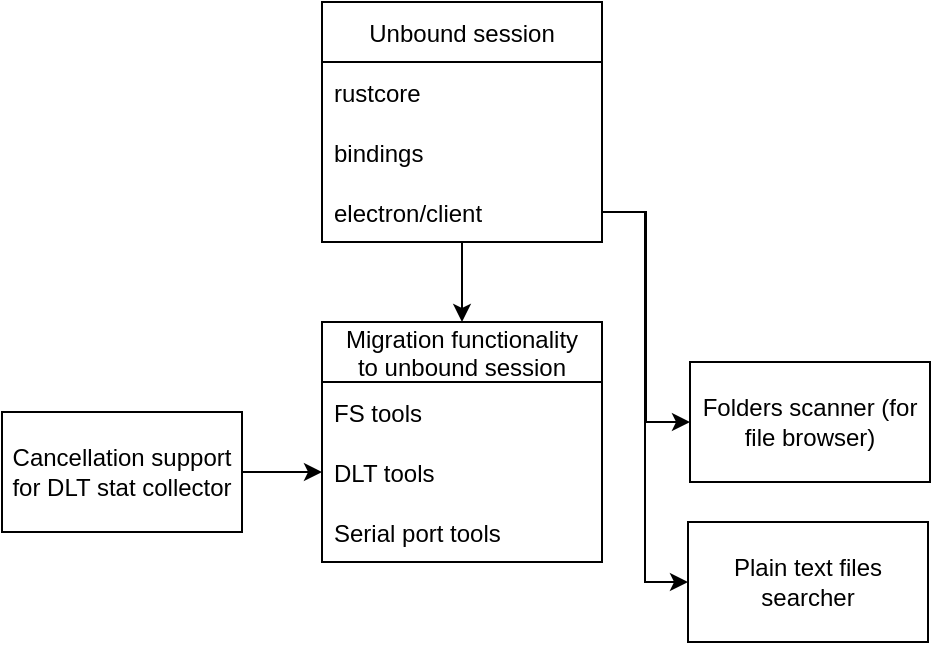 <mxfile version="16.5.6" type="github">
  <diagram name="Page-1" id="74e2e168-ea6b-b213-b513-2b3c1d86103e">
    <mxGraphModel dx="1422" dy="766" grid="1" gridSize="10" guides="1" tooltips="1" connect="1" arrows="1" fold="1" page="1" pageScale="1" pageWidth="1100" pageHeight="850" background="none" math="0" shadow="0">
      <root>
        <mxCell id="0" />
        <mxCell id="1" parent="0" />
        <mxCell id="HTtbc1bWQAet3By7Gsei-1" style="edgeStyle=orthogonalEdgeStyle;rounded=0;orthogonalLoop=1;jettySize=auto;html=1;entryX=0.5;entryY=0;entryDx=0;entryDy=0;" edge="1" parent="1" source="HTtbc1bWQAet3By7Gsei-2" target="HTtbc1bWQAet3By7Gsei-6">
          <mxGeometry relative="1" as="geometry" />
        </mxCell>
        <mxCell id="HTtbc1bWQAet3By7Gsei-2" value="Unbound session" style="swimlane;fontStyle=0;childLayout=stackLayout;horizontal=1;startSize=30;horizontalStack=0;resizeParent=1;resizeParentMax=0;resizeLast=0;collapsible=1;marginBottom=0;" vertex="1" parent="1">
          <mxGeometry x="201" y="40" width="140" height="120" as="geometry">
            <mxRectangle x="40" y="40" width="130" height="30" as="alternateBounds" />
          </mxGeometry>
        </mxCell>
        <mxCell id="HTtbc1bWQAet3By7Gsei-3" value="rustcore" style="text;strokeColor=none;fillColor=none;align=left;verticalAlign=middle;spacingLeft=4;spacingRight=4;overflow=hidden;points=[[0,0.5],[1,0.5]];portConstraint=eastwest;rotatable=0;" vertex="1" parent="HTtbc1bWQAet3By7Gsei-2">
          <mxGeometry y="30" width="140" height="30" as="geometry" />
        </mxCell>
        <mxCell id="HTtbc1bWQAet3By7Gsei-4" value="bindings" style="text;strokeColor=none;fillColor=none;align=left;verticalAlign=middle;spacingLeft=4;spacingRight=4;overflow=hidden;points=[[0,0.5],[1,0.5]];portConstraint=eastwest;rotatable=0;" vertex="1" parent="HTtbc1bWQAet3By7Gsei-2">
          <mxGeometry y="60" width="140" height="30" as="geometry" />
        </mxCell>
        <mxCell id="HTtbc1bWQAet3By7Gsei-5" value="electron/client" style="text;strokeColor=none;fillColor=none;align=left;verticalAlign=middle;spacingLeft=4;spacingRight=4;overflow=hidden;points=[[0,0.5],[1,0.5]];portConstraint=eastwest;rotatable=0;" vertex="1" parent="HTtbc1bWQAet3By7Gsei-2">
          <mxGeometry y="90" width="140" height="30" as="geometry" />
        </mxCell>
        <mxCell id="HTtbc1bWQAet3By7Gsei-6" value="Migration functionality&#xa;to unbound session" style="swimlane;fontStyle=0;childLayout=stackLayout;horizontal=1;startSize=30;horizontalStack=0;resizeParent=1;resizeParentMax=0;resizeLast=0;collapsible=1;marginBottom=0;" vertex="1" parent="1">
          <mxGeometry x="201" y="200" width="140" height="120" as="geometry" />
        </mxCell>
        <mxCell id="HTtbc1bWQAet3By7Gsei-7" value="FS tools" style="text;strokeColor=none;fillColor=none;align=left;verticalAlign=middle;spacingLeft=4;spacingRight=4;overflow=hidden;points=[[0,0.5],[1,0.5]];portConstraint=eastwest;rotatable=0;" vertex="1" parent="HTtbc1bWQAet3By7Gsei-6">
          <mxGeometry y="30" width="140" height="30" as="geometry" />
        </mxCell>
        <mxCell id="HTtbc1bWQAet3By7Gsei-8" value="DLT tools" style="text;strokeColor=none;fillColor=none;align=left;verticalAlign=middle;spacingLeft=4;spacingRight=4;overflow=hidden;points=[[0,0.5],[1,0.5]];portConstraint=eastwest;rotatable=0;" vertex="1" parent="HTtbc1bWQAet3By7Gsei-6">
          <mxGeometry y="60" width="140" height="30" as="geometry" />
        </mxCell>
        <mxCell id="HTtbc1bWQAet3By7Gsei-9" value="Serial port tools" style="text;strokeColor=none;fillColor=none;align=left;verticalAlign=middle;spacingLeft=4;spacingRight=4;overflow=hidden;points=[[0,0.5],[1,0.5]];portConstraint=eastwest;rotatable=0;" vertex="1" parent="HTtbc1bWQAet3By7Gsei-6">
          <mxGeometry y="90" width="140" height="30" as="geometry" />
        </mxCell>
        <mxCell id="HTtbc1bWQAet3By7Gsei-10" style="edgeStyle=orthogonalEdgeStyle;rounded=0;orthogonalLoop=1;jettySize=auto;html=1;" edge="1" parent="1" source="HTtbc1bWQAet3By7Gsei-11" target="HTtbc1bWQAet3By7Gsei-8">
          <mxGeometry relative="1" as="geometry" />
        </mxCell>
        <mxCell id="HTtbc1bWQAet3By7Gsei-11" value="Cancellation support for DLT stat collector" style="rounded=0;whiteSpace=wrap;html=1;" vertex="1" parent="1">
          <mxGeometry x="41" y="245" width="120" height="60" as="geometry" />
        </mxCell>
        <mxCell id="HTtbc1bWQAet3By7Gsei-12" value="Folders scanner (for file browser)" style="rounded=0;whiteSpace=wrap;html=1;" vertex="1" parent="1">
          <mxGeometry x="385" y="220" width="120" height="60" as="geometry" />
        </mxCell>
        <mxCell id="HTtbc1bWQAet3By7Gsei-13" value="Plain text files searcher" style="rounded=0;whiteSpace=wrap;html=1;" vertex="1" parent="1">
          <mxGeometry x="384" y="300" width="120" height="60" as="geometry" />
        </mxCell>
        <mxCell id="HTtbc1bWQAet3By7Gsei-14" style="edgeStyle=orthogonalEdgeStyle;rounded=0;orthogonalLoop=1;jettySize=auto;html=1;entryX=0;entryY=0.5;entryDx=0;entryDy=0;" edge="1" parent="1" source="HTtbc1bWQAet3By7Gsei-5" target="HTtbc1bWQAet3By7Gsei-12">
          <mxGeometry relative="1" as="geometry" />
        </mxCell>
        <mxCell id="HTtbc1bWQAet3By7Gsei-15" style="edgeStyle=orthogonalEdgeStyle;rounded=0;orthogonalLoop=1;jettySize=auto;html=1;entryX=0;entryY=0.5;entryDx=0;entryDy=0;" edge="1" parent="1" source="HTtbc1bWQAet3By7Gsei-5" target="HTtbc1bWQAet3By7Gsei-13">
          <mxGeometry relative="1" as="geometry" />
        </mxCell>
      </root>
    </mxGraphModel>
  </diagram>
</mxfile>

